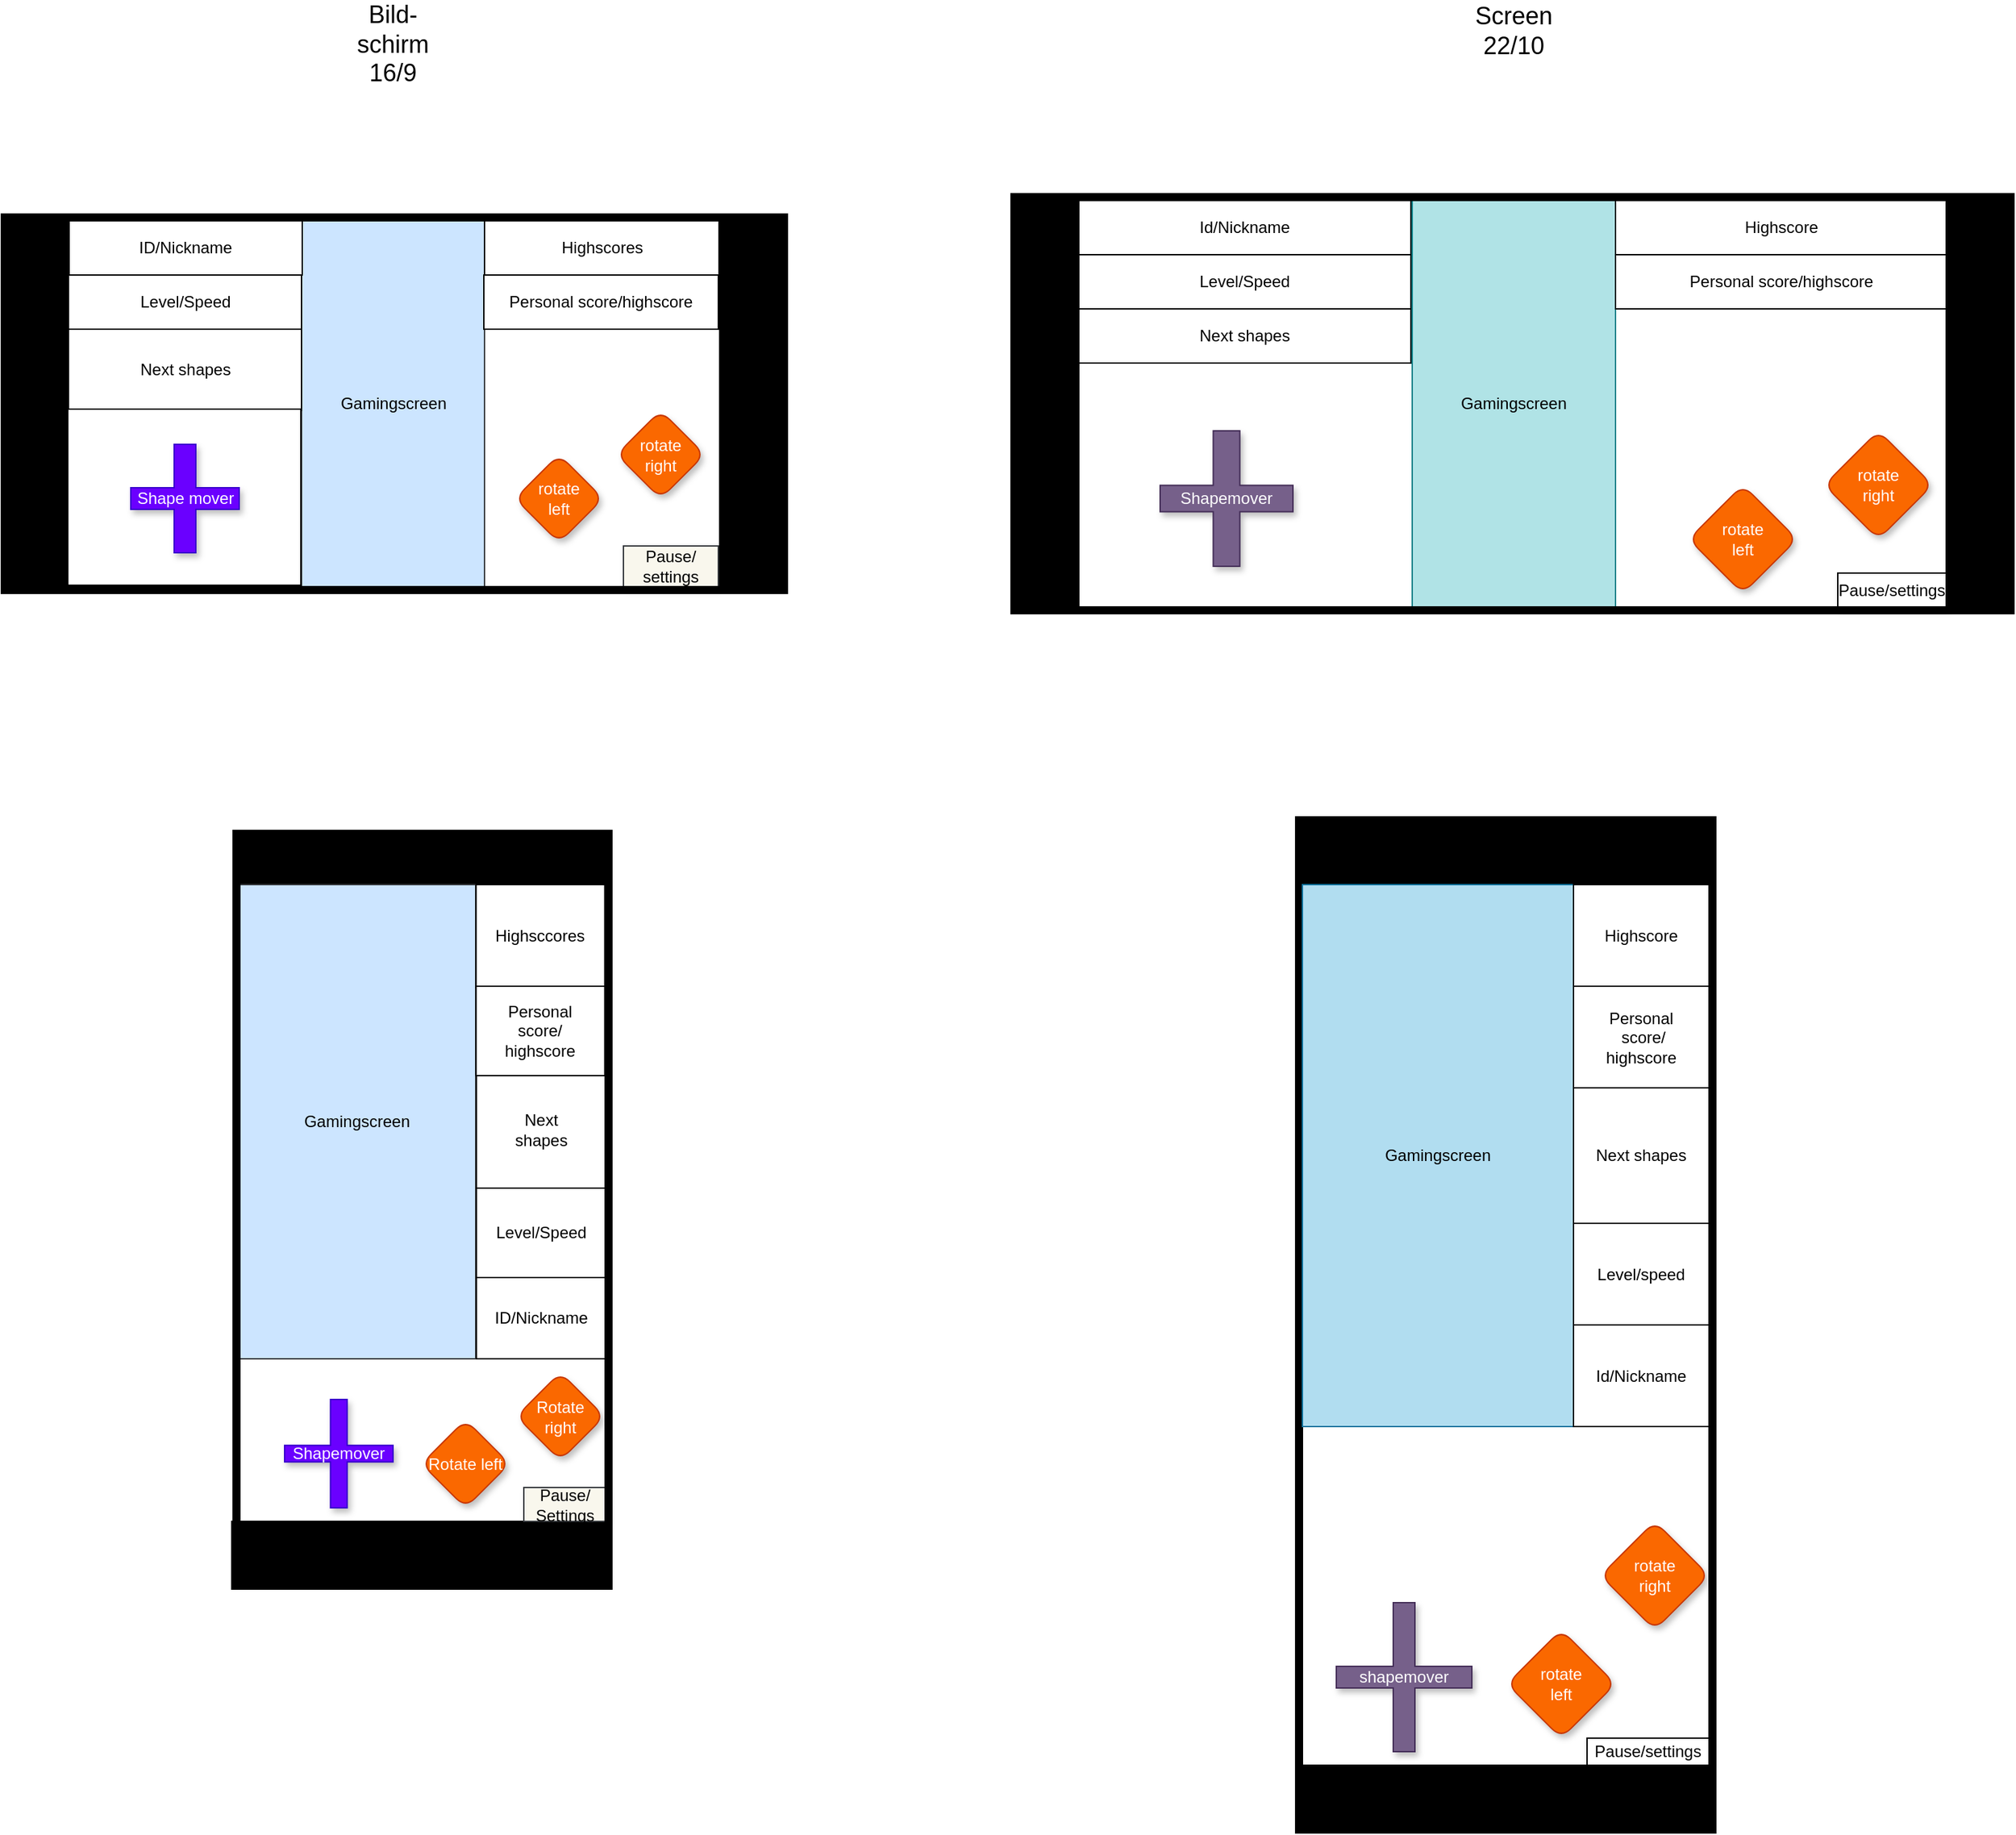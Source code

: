 <mxfile>
    <diagram id="A-zxvVNkBxOgzproccFd" name="Seite-1">
        <mxGraphModel dx="1417" dy="505" grid="0" gridSize="10" guides="1" tooltips="1" connect="1" arrows="1" fold="1" page="0" pageScale="1" pageWidth="827" pageHeight="1169" background="none" math="0" shadow="0">
            <root>
                <mxCell id="0"/>
                <mxCell id="1" parent="0"/>
                <mxCell id="hMF7HG-Jt5NQ6egZfnup-37" value="" style="rounded=0;whiteSpace=wrap;html=1;fillColor=#000000;direction=south;" parent="1" vertex="1">
                    <mxGeometry x="1080" y="610" width="310" height="50" as="geometry"/>
                </mxCell>
                <mxCell id="hMF7HG-Jt5NQ6egZfnup-36" value="" style="rounded=0;whiteSpace=wrap;html=1;fillColor=#000000;direction=south;" parent="1" vertex="1">
                    <mxGeometry x="1080" y="1310" width="310" height="50" as="geometry"/>
                </mxCell>
                <mxCell id="hMF7HG-Jt5NQ6egZfnup-32" value="" style="rounded=0;whiteSpace=wrap;html=1;fillColor=#000000;" parent="1" vertex="1">
                    <mxGeometry x="1560" y="150" width="50" height="310" as="geometry"/>
                </mxCell>
                <mxCell id="hMF7HG-Jt5NQ6egZfnup-31" value="" style="rounded=0;whiteSpace=wrap;html=1;fillColor=#000000;" parent="1" vertex="1">
                    <mxGeometry x="870" y="150" width="50" height="310" as="geometry"/>
                </mxCell>
                <mxCell id="LK2-ITjYSWJ4ELH8rmy3-1" value="" style="rounded=0;whiteSpace=wrap;html=1;fillColor=#000000;" parent="1" vertex="1">
                    <mxGeometry x="125" y="165" width="50" height="280" as="geometry"/>
                </mxCell>
                <mxCell id="hMF7HG-Jt5NQ6egZfnup-23" value="" style="rounded=1;whiteSpace=wrap;html=1;direction=south;fillColor=#000000;" parent="1" vertex="1">
                    <mxGeometry x="300.5" y="1130" width="270" height="50" as="geometry"/>
                </mxCell>
                <mxCell id="hMF7HG-Jt5NQ6egZfnup-24" value="" style="rounded=1;whiteSpace=wrap;html=1;direction=south;fillColor=#000000;" parent="1" vertex="1">
                    <mxGeometry x="300.5" y="620" width="270" height="50" as="geometry"/>
                </mxCell>
                <mxCell id="hMF7HG-Jt5NQ6egZfnup-21" value="" style="rounded=0;whiteSpace=wrap;html=1;direction=south;fillColor=#000000;" parent="1" vertex="1">
                    <mxGeometry x="295" y="1130" width="280.5" height="50" as="geometry"/>
                </mxCell>
                <mxCell id="hMF7HG-Jt5NQ6egZfnup-22" value="" style="rounded=0;whiteSpace=wrap;html=1;direction=south;fillColor=#000000;" parent="1" vertex="1">
                    <mxGeometry x="296" y="620" width="279.5" height="50" as="geometry"/>
                </mxCell>
                <mxCell id="LK2-ITjYSWJ4ELH8rmy3-2" value="" style="rounded=0;whiteSpace=wrap;html=1;fillColor=#000000;" parent="1" vertex="1">
                    <mxGeometry x="655" y="165" width="50" height="280" as="geometry"/>
                </mxCell>
                <mxCell id="tGzolJ6zgcAbNML8atJ1-1" value="&lt;font style=&quot;font-size: 18px&quot;&gt;Bild-schirm 16/9&lt;/font&gt;" style="text;html=1;strokeColor=none;fillColor=none;align=center;verticalAlign=middle;whiteSpace=wrap;rounded=0;" parent="1" vertex="1">
                    <mxGeometry x="394" y="30" width="40" height="20" as="geometry"/>
                </mxCell>
                <mxCell id="tGzolJ6zgcAbNML8atJ1-7" value="Gamingscreen" style="rounded=0;whiteSpace=wrap;html=1;shadow=0;aspect=fixed;fillColor=#cce5ff;strokeColor=#36393d;" parent="1" vertex="1">
                    <mxGeometry x="346.5" y="170" width="135" height="270" as="geometry"/>
                </mxCell>
                <mxCell id="tGzolJ6zgcAbNML8atJ1-13" value="ID/Nickname" style="rounded=0;whiteSpace=wrap;html=1;shadow=0;" parent="1" vertex="1">
                    <mxGeometry x="175" y="170" width="172" height="40" as="geometry"/>
                </mxCell>
                <mxCell id="tGzolJ6zgcAbNML8atJ1-14" value="Level/Speed" style="rounded=0;whiteSpace=wrap;html=1;shadow=0;" parent="1" vertex="1">
                    <mxGeometry x="174.5" y="210" width="172" height="40" as="geometry"/>
                </mxCell>
                <mxCell id="tGzolJ6zgcAbNML8atJ1-15" value="Next shapes" style="rounded=0;whiteSpace=wrap;html=1;shadow=0;" parent="1" vertex="1">
                    <mxGeometry x="174.5" y="250" width="172" height="60" as="geometry"/>
                </mxCell>
                <mxCell id="tGzolJ6zgcAbNML8atJ1-16" value="Highscores" style="rounded=0;whiteSpace=wrap;html=1;shadow=0;" parent="1" vertex="1">
                    <mxGeometry x="481.5" y="170" width="173" height="40" as="geometry"/>
                </mxCell>
                <mxCell id="tGzolJ6zgcAbNML8atJ1-19" value="" style="rounded=0;whiteSpace=wrap;html=1;shadow=0;" parent="1" vertex="1">
                    <mxGeometry x="174" y="309" width="172" height="130" as="geometry"/>
                </mxCell>
                <mxCell id="tGzolJ6zgcAbNML8atJ1-23" value="Shape mover" style="shape=cross;whiteSpace=wrap;html=1;shadow=1;fillColor=#6a00ff;strokeColor=#3700CC;fontColor=#ffffff;" parent="1" vertex="1">
                    <mxGeometry x="220.5" y="335" width="80" height="80" as="geometry"/>
                </mxCell>
                <mxCell id="tGzolJ6zgcAbNML8atJ1-25" value="rotate&lt;br&gt;left" style="rhombus;whiteSpace=wrap;html=1;shadow=1;aspect=fixed;rounded=1;fillColor=#fa6800;strokeColor=#C73500;fontColor=#ffffff;" parent="1" vertex="1">
                    <mxGeometry x="504" y="342.5" width="65" height="65" as="geometry"/>
                </mxCell>
                <mxCell id="tGzolJ6zgcAbNML8atJ1-26" value="rotate&lt;br&gt;right" style="rhombus;whiteSpace=wrap;html=1;shadow=1;aspect=fixed;rounded=1;fillColor=#fa6800;strokeColor=#C73500;fontColor=#ffffff;" parent="1" vertex="1">
                    <mxGeometry x="579" y="310" width="65" height="65" as="geometry"/>
                </mxCell>
                <mxCell id="tGzolJ6zgcAbNML8atJ1-28" value="Personal score/highscore" style="rounded=0;whiteSpace=wrap;html=1;shadow=0;" parent="1" vertex="1">
                    <mxGeometry x="481" y="210" width="173" height="40" as="geometry"/>
                </mxCell>
                <mxCell id="tGzolJ6zgcAbNML8atJ1-29" value="Pause/&lt;br&gt;settings" style="rounded=0;whiteSpace=wrap;html=1;shadow=1;fillColor=#f9f7ed;strokeColor=#36393d;" parent="1" vertex="1">
                    <mxGeometry x="584" y="410" width="70" height="30" as="geometry"/>
                </mxCell>
                <mxCell id="hMF7HG-Jt5NQ6egZfnup-2" value="Gamingscreen" style="rounded=0;whiteSpace=wrap;html=1;aspect=fixed;fillColor=#cce5ff;strokeColor=#36393d;" parent="1" vertex="1">
                    <mxGeometry x="300" y="660" width="175" height="350" as="geometry"/>
                </mxCell>
                <mxCell id="hMF7HG-Jt5NQ6egZfnup-3" value="Highsccores" style="rounded=0;whiteSpace=wrap;html=1;" parent="1" vertex="1">
                    <mxGeometry x="475.25" y="660" width="95" height="76" as="geometry"/>
                </mxCell>
                <mxCell id="hMF7HG-Jt5NQ6egZfnup-8" value="Next&lt;br&gt;shapes" style="rounded=0;whiteSpace=wrap;html=1;" parent="1" vertex="1">
                    <mxGeometry x="475.5" y="798" width="95" height="86" as="geometry"/>
                </mxCell>
                <mxCell id="hMF7HG-Jt5NQ6egZfnup-9" value="Personal &lt;br&gt;score/&lt;br&gt;highscore" style="rounded=0;whiteSpace=wrap;html=1;" parent="1" vertex="1">
                    <mxGeometry x="475.25" y="735" width="95" height="66" as="geometry"/>
                </mxCell>
                <mxCell id="hMF7HG-Jt5NQ6egZfnup-10" value="Level/Speed" style="rounded=0;whiteSpace=wrap;html=1;" parent="1" vertex="1">
                    <mxGeometry x="475.5" y="884" width="95" height="66" as="geometry"/>
                </mxCell>
                <mxCell id="hMF7HG-Jt5NQ6egZfnup-11" value="ID/Nickname" style="rounded=0;whiteSpace=wrap;html=1;" parent="1" vertex="1">
                    <mxGeometry x="475.5" y="950" width="95" height="60" as="geometry"/>
                </mxCell>
                <mxCell id="hMF7HG-Jt5NQ6egZfnup-15" value="Rotate&lt;br&gt;right" style="rhombus;whiteSpace=wrap;html=1;aspect=fixed;fillColor=#fa6800;strokeColor=#C73500;fontColor=#ffffff;rounded=1;shadow=1;" parent="1" vertex="1">
                    <mxGeometry x="505" y="1020" width="65" height="65" as="geometry"/>
                </mxCell>
                <mxCell id="hMF7HG-Jt5NQ6egZfnup-16" value="Rotate left" style="rhombus;whiteSpace=wrap;html=1;aspect=fixed;fillColor=#fa6800;strokeColor=#C73500;fontColor=#ffffff;rounded=1;shadow=1;" parent="1" vertex="1">
                    <mxGeometry x="435" y="1055" width="65" height="65" as="geometry"/>
                </mxCell>
                <mxCell id="hMF7HG-Jt5NQ6egZfnup-17" value="Pause/&lt;br&gt;Settings" style="rounded=0;whiteSpace=wrap;html=1;fillColor=#f9f7ed;strokeColor=#36393d;shadow=1;" parent="1" vertex="1">
                    <mxGeometry x="510.5" y="1105" width="60" height="25" as="geometry"/>
                </mxCell>
                <mxCell id="hMF7HG-Jt5NQ6egZfnup-18" value="Shapemover" style="shape=cross;whiteSpace=wrap;html=1;fillColor=#6a00ff;strokeColor=#3700CC;fontColor=#ffffff;size=0.154;shadow=1;" parent="1" vertex="1">
                    <mxGeometry x="334" y="1040" width="80" height="80" as="geometry"/>
                </mxCell>
                <mxCell id="hMF7HG-Jt5NQ6egZfnup-27" value="&lt;font style=&quot;font-size: 18px&quot;&gt;Screen&lt;br&gt;22/10&lt;/font&gt;" style="text;html=1;strokeColor=none;fillColor=none;align=center;verticalAlign=middle;whiteSpace=wrap;rounded=0;" parent="1" vertex="1">
                    <mxGeometry x="1221" y="20" width="40" height="20" as="geometry"/>
                </mxCell>
                <mxCell id="hMF7HG-Jt5NQ6egZfnup-34" value="Gamingscreen" style="rounded=0;whiteSpace=wrap;html=1;strokeColor=#0e8088;aspect=fixed;fillColor=#b0e3e6;" parent="1" vertex="1">
                    <mxGeometry x="1166" y="155" width="150" height="300" as="geometry"/>
                </mxCell>
                <mxCell id="hMF7HG-Jt5NQ6egZfnup-40" value="rotate&lt;br&gt;right" style="rhombus;whiteSpace=wrap;html=1;strokeColor=#C73500;fillColor=#fa6800;fontColor=#ffffff;rounded=1;shadow=1;" parent="1" vertex="1">
                    <mxGeometry x="1470" y="325" width="80" height="80" as="geometry"/>
                </mxCell>
                <mxCell id="hMF7HG-Jt5NQ6egZfnup-41" value="rotate&lt;br&gt;left" style="rhombus;whiteSpace=wrap;html=1;strokeColor=#C73500;fillColor=#fa6800;fontColor=#ffffff;rounded=1;shadow=1;" parent="1" vertex="1">
                    <mxGeometry x="1370" y="365" width="80" height="80" as="geometry"/>
                </mxCell>
                <mxCell id="hMF7HG-Jt5NQ6egZfnup-44" value="Id/Nickname" style="rounded=0;whiteSpace=wrap;html=1;strokeColor=#000000;fillColor=none;" parent="1" vertex="1">
                    <mxGeometry x="920" y="155" width="245" height="40" as="geometry"/>
                </mxCell>
                <mxCell id="5Syy-ZLxnMgxCQeKFp7M-3" value="" style="rounded=0;whiteSpace=wrap;html=1;fillColor=#000000;" parent="1" vertex="1">
                    <mxGeometry x="910" y="150" width="660" height="5" as="geometry"/>
                </mxCell>
                <mxCell id="5Syy-ZLxnMgxCQeKFp7M-4" value="" style="rounded=0;whiteSpace=wrap;html=1;direction=south;fillColor=#000000;" parent="1" vertex="1">
                    <mxGeometry x="1080" y="660" width="5" height="660" as="geometry"/>
                </mxCell>
                <mxCell id="5Syy-ZLxnMgxCQeKFp7M-5" value="" style="rounded=0;whiteSpace=wrap;html=1;fillColor=#000000;" parent="1" vertex="1">
                    <mxGeometry x="910" y="455" width="660" height="5" as="geometry"/>
                </mxCell>
                <mxCell id="5Syy-ZLxnMgxCQeKFp7M-6" value="" style="rounded=0;whiteSpace=wrap;html=1;direction=south;fillColor=#000000;" parent="1" vertex="1">
                    <mxGeometry x="1385" y="660" width="5" height="660" as="geometry"/>
                </mxCell>
                <mxCell id="5Syy-ZLxnMgxCQeKFp7M-7" value="" style="rounded=0;whiteSpace=wrap;html=1;fillColor=#000000;" parent="1" vertex="1">
                    <mxGeometry x="174" y="165" width="480" height="5" as="geometry"/>
                </mxCell>
                <mxCell id="5Syy-ZLxnMgxCQeKFp7M-8" value="" style="rounded=0;whiteSpace=wrap;html=1;fillColor=#000000;" parent="1" vertex="1">
                    <mxGeometry x="174.5" y="440" width="480" height="5" as="geometry"/>
                </mxCell>
                <mxCell id="5Syy-ZLxnMgxCQeKFp7M-9" value="" style="rounded=0;whiteSpace=wrap;html=1;fillColor=#000000;direction=south;" parent="1" vertex="1">
                    <mxGeometry x="570.5" y="660" width="5" height="480" as="geometry"/>
                </mxCell>
                <mxCell id="5Syy-ZLxnMgxCQeKFp7M-10" value="" style="rounded=0;whiteSpace=wrap;html=1;fillColor=#000000;direction=south;" parent="1" vertex="1">
                    <mxGeometry x="296" y="660" width="5" height="480" as="geometry"/>
                </mxCell>
                <mxCell id="5Syy-ZLxnMgxCQeKFp7M-12" value="Level/Speed" style="rounded=0;whiteSpace=wrap;html=1;strokeColor=#000000;fillColor=none;" parent="1" vertex="1">
                    <mxGeometry x="920" y="195" width="245" height="40" as="geometry"/>
                </mxCell>
                <mxCell id="5Syy-ZLxnMgxCQeKFp7M-18" value="Shapemover" style="shape=cross;whiteSpace=wrap;html=1;fillColor=#76608a;strokeColor=#432D57;fontColor=#ffffff;shadow=1;" parent="1" vertex="1">
                    <mxGeometry x="980" y="325" width="98" height="100" as="geometry"/>
                </mxCell>
                <mxCell id="5Syy-ZLxnMgxCQeKFp7M-19" value="Next shapes" style="rounded=0;whiteSpace=wrap;html=1;strokeColor=#000000;fillColor=none;" parent="1" vertex="1">
                    <mxGeometry x="920" y="235" width="245" height="40" as="geometry"/>
                </mxCell>
                <mxCell id="5Syy-ZLxnMgxCQeKFp7M-20" value="Highscore" style="rounded=0;whiteSpace=wrap;html=1;strokeColor=#000000;fillColor=none;" parent="1" vertex="1">
                    <mxGeometry x="1316" y="155" width="245" height="40" as="geometry"/>
                </mxCell>
                <mxCell id="5Syy-ZLxnMgxCQeKFp7M-21" value="Personal score/highscore" style="rounded=0;whiteSpace=wrap;html=1;strokeColor=#000000;fillColor=none;" parent="1" vertex="1">
                    <mxGeometry x="1316" y="195" width="245" height="40" as="geometry"/>
                </mxCell>
                <mxCell id="5Syy-ZLxnMgxCQeKFp7M-22" value="Gamingscreen" style="rounded=0;whiteSpace=wrap;html=1;fillColor=#b1ddf0;aspect=fixed;strokeColor=#10739e;" parent="1" vertex="1">
                    <mxGeometry x="1085" y="660" width="200" height="400" as="geometry"/>
                </mxCell>
                <mxCell id="5Syy-ZLxnMgxCQeKFp7M-23" value="Highscore" style="rounded=0;whiteSpace=wrap;html=1;fillColor=none;" parent="1" vertex="1">
                    <mxGeometry x="1285" y="660" width="100" height="75" as="geometry"/>
                </mxCell>
                <mxCell id="5Syy-ZLxnMgxCQeKFp7M-24" value="Personal&lt;br&gt;&amp;nbsp;score/&lt;br&gt;highscore" style="rounded=0;whiteSpace=wrap;html=1;fillColor=none;" parent="1" vertex="1">
                    <mxGeometry x="1285" y="735" width="100" height="75" as="geometry"/>
                </mxCell>
                <mxCell id="5Syy-ZLxnMgxCQeKFp7M-25" value="Next shapes" style="rounded=0;whiteSpace=wrap;html=1;fillColor=none;" parent="1" vertex="1">
                    <mxGeometry x="1285" y="810" width="100" height="100" as="geometry"/>
                </mxCell>
                <mxCell id="5Syy-ZLxnMgxCQeKFp7M-26" value="Level/speed" style="rounded=0;whiteSpace=wrap;html=1;fillColor=none;" parent="1" vertex="1">
                    <mxGeometry x="1285" y="910" width="100" height="75" as="geometry"/>
                </mxCell>
                <mxCell id="5Syy-ZLxnMgxCQeKFp7M-27" value="Id/Nickname" style="rounded=0;whiteSpace=wrap;html=1;fillColor=none;" parent="1" vertex="1">
                    <mxGeometry x="1285" y="985" width="100" height="75" as="geometry"/>
                </mxCell>
                <mxCell id="5Syy-ZLxnMgxCQeKFp7M-28" value="rotate&lt;br&gt;left" style="rhombus;whiteSpace=wrap;html=1;rounded=1;fillColor=#fa6800;strokeColor=#C73500;fontColor=#ffffff;shadow=1;" parent="1" vertex="1">
                    <mxGeometry x="1236" y="1210" width="80" height="80" as="geometry"/>
                </mxCell>
                <mxCell id="5Syy-ZLxnMgxCQeKFp7M-29" value="rotate&lt;br&gt;right" style="rhombus;whiteSpace=wrap;html=1;rounded=1;fillColor=#fa6800;strokeColor=#C73500;fontColor=#ffffff;shadow=1;" parent="1" vertex="1">
                    <mxGeometry x="1305" y="1130" width="80" height="80" as="geometry"/>
                </mxCell>
                <mxCell id="5Syy-ZLxnMgxCQeKFp7M-30" value="Pause/settings" style="rounded=0;whiteSpace=wrap;html=1;fillColor=#FFFFFF;shadow=1;" parent="1" vertex="1">
                    <mxGeometry x="1480" y="430" width="80" height="25" as="geometry"/>
                </mxCell>
                <mxCell id="5Syy-ZLxnMgxCQeKFp7M-31" value="Pause/settings" style="rounded=0;whiteSpace=wrap;html=1;fillColor=#FFFFFF;shadow=1;" parent="1" vertex="1">
                    <mxGeometry x="1295" y="1290" width="90" height="20" as="geometry"/>
                </mxCell>
                <mxCell id="5Syy-ZLxnMgxCQeKFp7M-32" value="shapemover" style="shape=cross;whiteSpace=wrap;html=1;rounded=1;shadow=1;fillColor=#76608a;strokeColor=#432D57;fontColor=#ffffff;size=0.16;" parent="1" vertex="1">
                    <mxGeometry x="1110" y="1190" width="100" height="110" as="geometry"/>
                </mxCell>
            </root>
        </mxGraphModel>
    </diagram>
</mxfile>